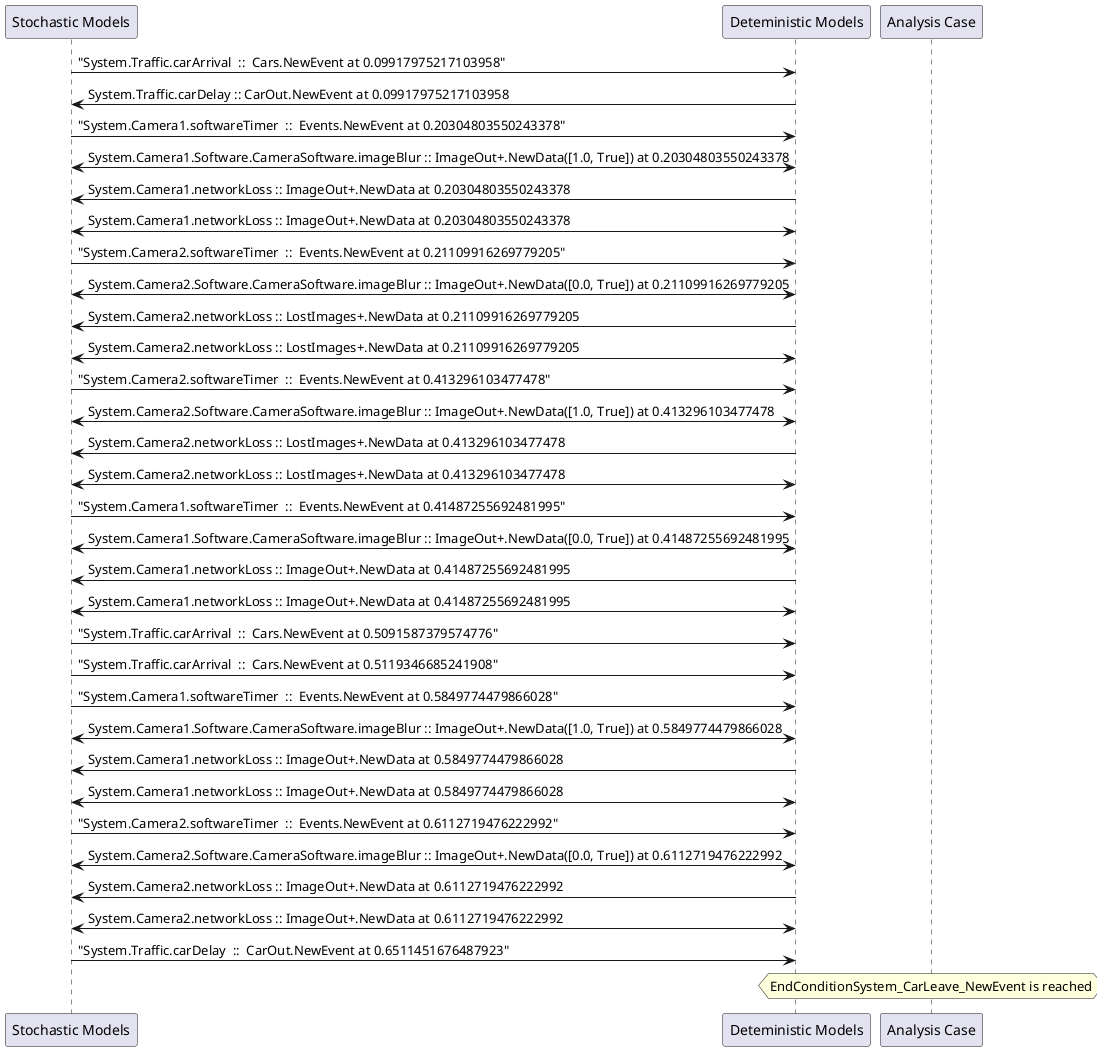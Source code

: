 
	@startuml
	participant "Stochastic Models" as stochmodel
	participant "Deteministic Models" as detmodel
	participant "Analysis Case" as analysis
	{12383_stop} stochmodel -> detmodel : "System.Traffic.carArrival  ::  Cars.NewEvent at 0.09917975217103958"
{12395_start} detmodel -> stochmodel : System.Traffic.carDelay :: CarOut.NewEvent at 0.09917975217103958
{12352_stop} stochmodel -> detmodel : "System.Camera1.softwareTimer  ::  Events.NewEvent at 0.20304803550243378"
detmodel <-> stochmodel : System.Camera1.Software.CameraSoftware.imageBlur :: ImageOut+.NewData([1.0, True]) at 0.20304803550243378
detmodel -> stochmodel : System.Camera1.networkLoss :: ImageOut+.NewData at 0.20304803550243378
detmodel <-> stochmodel : System.Camera1.networkLoss :: ImageOut+.NewData at 0.20304803550243378
{12368_stop} stochmodel -> detmodel : "System.Camera2.softwareTimer  ::  Events.NewEvent at 0.21109916269779205"
detmodel <-> stochmodel : System.Camera2.Software.CameraSoftware.imageBlur :: ImageOut+.NewData([0.0, True]) at 0.21109916269779205
detmodel -> stochmodel : System.Camera2.networkLoss :: LostImages+.NewData at 0.21109916269779205
detmodel <-> stochmodel : System.Camera2.networkLoss :: LostImages+.NewData at 0.21109916269779205
{12369_stop} stochmodel -> detmodel : "System.Camera2.softwareTimer  ::  Events.NewEvent at 0.413296103477478"
detmodel <-> stochmodel : System.Camera2.Software.CameraSoftware.imageBlur :: ImageOut+.NewData([1.0, True]) at 0.413296103477478
detmodel -> stochmodel : System.Camera2.networkLoss :: LostImages+.NewData at 0.413296103477478
detmodel <-> stochmodel : System.Camera2.networkLoss :: LostImages+.NewData at 0.413296103477478
{12353_stop} stochmodel -> detmodel : "System.Camera1.softwareTimer  ::  Events.NewEvent at 0.41487255692481995"
detmodel <-> stochmodel : System.Camera1.Software.CameraSoftware.imageBlur :: ImageOut+.NewData([0.0, True]) at 0.41487255692481995
detmodel -> stochmodel : System.Camera1.networkLoss :: ImageOut+.NewData at 0.41487255692481995
detmodel <-> stochmodel : System.Camera1.networkLoss :: ImageOut+.NewData at 0.41487255692481995
{12384_stop} stochmodel -> detmodel : "System.Traffic.carArrival  ::  Cars.NewEvent at 0.5091587379574776"
{12385_stop} stochmodel -> detmodel : "System.Traffic.carArrival  ::  Cars.NewEvent at 0.5119346685241908"
{12354_stop} stochmodel -> detmodel : "System.Camera1.softwareTimer  ::  Events.NewEvent at 0.5849774479866028"
detmodel <-> stochmodel : System.Camera1.Software.CameraSoftware.imageBlur :: ImageOut+.NewData([1.0, True]) at 0.5849774479866028
detmodel -> stochmodel : System.Camera1.networkLoss :: ImageOut+.NewData at 0.5849774479866028
detmodel <-> stochmodel : System.Camera1.networkLoss :: ImageOut+.NewData at 0.5849774479866028
{12370_stop} stochmodel -> detmodel : "System.Camera2.softwareTimer  ::  Events.NewEvent at 0.6112719476222992"
detmodel <-> stochmodel : System.Camera2.Software.CameraSoftware.imageBlur :: ImageOut+.NewData([0.0, True]) at 0.6112719476222992
detmodel -> stochmodel : System.Camera2.networkLoss :: ImageOut+.NewData at 0.6112719476222992
detmodel <-> stochmodel : System.Camera2.networkLoss :: ImageOut+.NewData at 0.6112719476222992
{12395_stop} stochmodel -> detmodel : "System.Traffic.carDelay  ::  CarOut.NewEvent at 0.6511451676487923"
{12395_start} <-> {12395_stop} : delay
hnote over analysis 
EndConditionSystem_CarLeave_NewEvent is reached
endnote
@enduml
